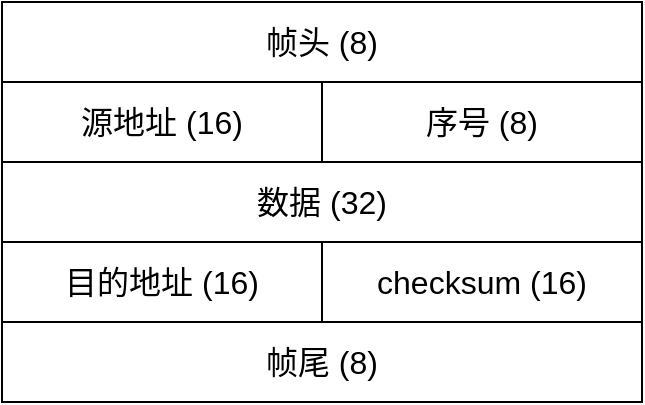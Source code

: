 <mxfile>
    <diagram id="x_P2wIiqwQ8MqYDpP26r" name="Page-1">
        <mxGraphModel dx="717" dy="615" grid="1" gridSize="10" guides="1" tooltips="1" connect="1" arrows="1" fold="1" page="1" pageScale="1" pageWidth="827" pageHeight="1169" math="0" shadow="0">
            <root>
                <mxCell id="0"/>
                <mxCell id="1" parent="0"/>
                <mxCell id="2" value="&lt;font style=&quot;font-size: 16px&quot;&gt;帧头 (8)&lt;/font&gt;" style="rounded=0;whiteSpace=wrap;html=1;align=center;" parent="1" vertex="1">
                    <mxGeometry x="240" y="160" width="320" height="40" as="geometry"/>
                </mxCell>
                <mxCell id="4" value="&lt;font style=&quot;font-size: 16px&quot;&gt;源地址 (16)&lt;/font&gt;" style="rounded=0;whiteSpace=wrap;html=1;align=center;" parent="1" vertex="1">
                    <mxGeometry x="240" y="200" width="160" height="40" as="geometry"/>
                </mxCell>
                <mxCell id="5" value="&lt;font style=&quot;font-size: 16px&quot;&gt;序号 (8)&lt;/font&gt;" style="rounded=0;whiteSpace=wrap;html=1;align=center;" parent="1" vertex="1">
                    <mxGeometry x="400" y="200" width="160" height="40" as="geometry"/>
                </mxCell>
                <mxCell id="6" value="&lt;font style=&quot;font-size: 16px&quot;&gt;数据 (32)&lt;/font&gt;" style="rounded=0;whiteSpace=wrap;html=1;align=center;" parent="1" vertex="1">
                    <mxGeometry x="240" y="240" width="320" height="40" as="geometry"/>
                </mxCell>
                <mxCell id="7" value="&lt;font style=&quot;font-size: 16px&quot;&gt;目的地址 (16)&lt;/font&gt;" style="rounded=0;whiteSpace=wrap;html=1;align=center;" parent="1" vertex="1">
                    <mxGeometry x="240" y="280" width="160" height="40" as="geometry"/>
                </mxCell>
                <mxCell id="8" value="&lt;font style=&quot;font-size: 16px&quot;&gt;checksum (16)&lt;/font&gt;" style="rounded=0;whiteSpace=wrap;html=1;align=center;" parent="1" vertex="1">
                    <mxGeometry x="400" y="280" width="160" height="40" as="geometry"/>
                </mxCell>
                <mxCell id="9" value="&lt;font style=&quot;font-size: 16px&quot;&gt;帧尾 (8)&lt;/font&gt;" style="rounded=0;whiteSpace=wrap;html=1;align=center;" parent="1" vertex="1">
                    <mxGeometry x="240" y="320" width="320" height="40" as="geometry"/>
                </mxCell>
            </root>
        </mxGraphModel>
    </diagram>
</mxfile>
